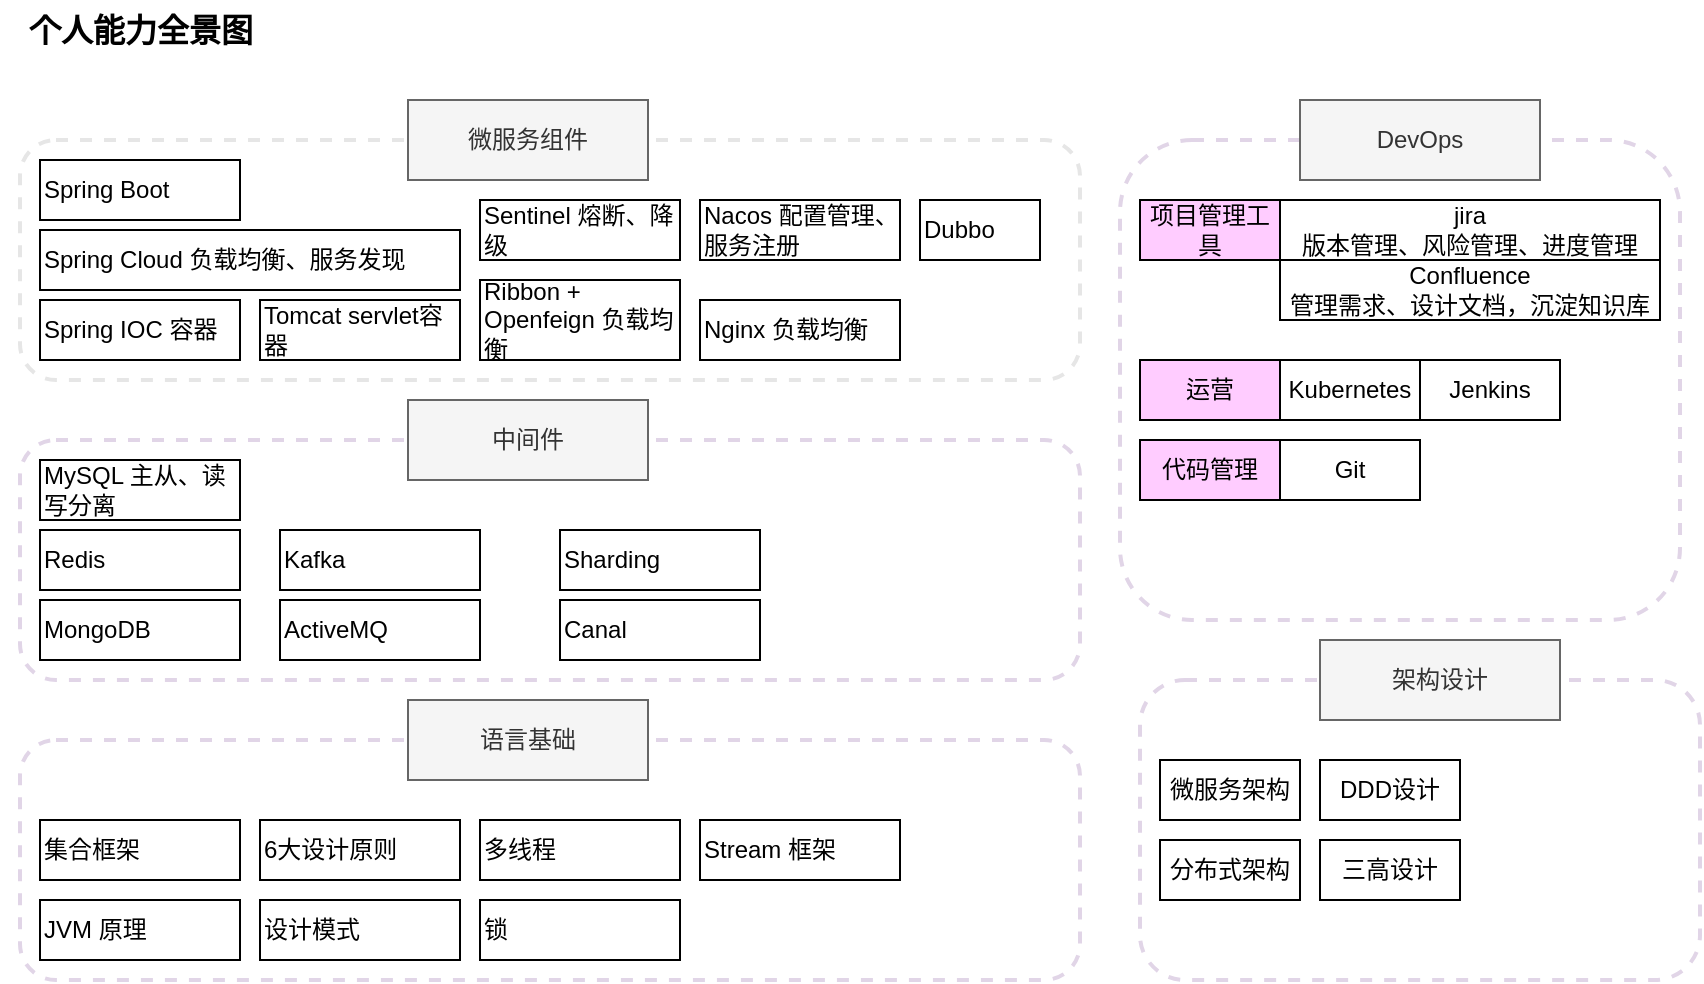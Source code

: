 <mxfile version="26.1.2">
  <diagram name="第 1 页" id="9RM9W3Wnp94HtN_BM854">
    <mxGraphModel dx="1242" dy="785" grid="1" gridSize="10" guides="1" tooltips="1" connect="1" arrows="1" fold="1" page="1" pageScale="1" pageWidth="827" pageHeight="1169" math="0" shadow="0">
      <root>
        <mxCell id="0" />
        <mxCell id="1" parent="0" />
        <mxCell id="Pgkx_FiRMpHMb7DREHxj-1" value="" style="rounded=1;whiteSpace=wrap;html=1;dashed=1;strokeWidth=2;strokeColor=#E6E6E6;" vertex="1" parent="1">
          <mxGeometry x="220" y="170" width="530" height="120" as="geometry" />
        </mxCell>
        <mxCell id="Pgkx_FiRMpHMb7DREHxj-2" value="微服务组件" style="rounded=0;whiteSpace=wrap;html=1;fillColor=#f5f5f5;fontColor=#333333;strokeColor=#666666;" vertex="1" parent="1">
          <mxGeometry x="414" y="150" width="120" height="40" as="geometry" />
        </mxCell>
        <mxCell id="Pgkx_FiRMpHMb7DREHxj-3" value="&lt;font style=&quot;font-size: 16px;&quot;&gt;&lt;b style=&quot;&quot;&gt;个人能力全景图&lt;/b&gt;&lt;/font&gt;" style="text;html=1;align=center;verticalAlign=middle;resizable=0;points=[];autosize=1;strokeColor=none;fillColor=none;" vertex="1" parent="1">
          <mxGeometry x="210" y="100" width="140" height="30" as="geometry" />
        </mxCell>
        <mxCell id="Pgkx_FiRMpHMb7DREHxj-4" value="" style="rounded=1;whiteSpace=wrap;html=1;dashed=1;strokeWidth=2;strokeColor=#E1D5E7;" vertex="1" parent="1">
          <mxGeometry x="220" y="320" width="530" height="120" as="geometry" />
        </mxCell>
        <mxCell id="Pgkx_FiRMpHMb7DREHxj-5" value="中间件" style="rounded=0;whiteSpace=wrap;html=1;fillColor=#f5f5f5;fontColor=#333333;strokeColor=#666666;" vertex="1" parent="1">
          <mxGeometry x="414" y="300" width="120" height="40" as="geometry" />
        </mxCell>
        <mxCell id="Pgkx_FiRMpHMb7DREHxj-6" value="Spring IOC 容器" style="rounded=0;whiteSpace=wrap;html=1;align=left;" vertex="1" parent="1">
          <mxGeometry x="230" y="250" width="100" height="30" as="geometry" />
        </mxCell>
        <mxCell id="Pgkx_FiRMpHMb7DREHxj-7" value="" style="rounded=1;whiteSpace=wrap;html=1;dashed=1;strokeWidth=2;strokeColor=#E1D5E7;" vertex="1" parent="1">
          <mxGeometry x="770" y="170" width="280" height="240" as="geometry" />
        </mxCell>
        <mxCell id="Pgkx_FiRMpHMb7DREHxj-8" value="DevOps" style="rounded=0;whiteSpace=wrap;html=1;fillColor=#f5f5f5;fontColor=#333333;strokeColor=#666666;" vertex="1" parent="1">
          <mxGeometry x="860" y="150" width="120" height="40" as="geometry" />
        </mxCell>
        <mxCell id="Pgkx_FiRMpHMb7DREHxj-9" value="项目管理工具" style="rounded=0;whiteSpace=wrap;html=1;fillColor=#FFCCFF;" vertex="1" parent="1">
          <mxGeometry x="780" y="200" width="70" height="30" as="geometry" />
        </mxCell>
        <mxCell id="Pgkx_FiRMpHMb7DREHxj-10" value="jira&lt;div&gt;版本管理、风险管理、进度管理&lt;/div&gt;" style="rounded=0;whiteSpace=wrap;html=1;" vertex="1" parent="1">
          <mxGeometry x="850" y="200" width="190" height="30" as="geometry" />
        </mxCell>
        <mxCell id="Pgkx_FiRMpHMb7DREHxj-11" value="Spring B&lt;span style=&quot;background-color: transparent; color: light-dark(rgb(0, 0, 0), rgb(255, 255, 255));&quot;&gt;oot&lt;/span&gt;" style="rounded=0;whiteSpace=wrap;html=1;align=left;" vertex="1" parent="1">
          <mxGeometry x="230" y="180" width="100" height="30" as="geometry" />
        </mxCell>
        <mxCell id="Pgkx_FiRMpHMb7DREHxj-12" value="" style="rounded=1;whiteSpace=wrap;html=1;dashed=1;strokeWidth=2;strokeColor=#E1D5E7;" vertex="1" parent="1">
          <mxGeometry x="220" y="470" width="530" height="120" as="geometry" />
        </mxCell>
        <mxCell id="Pgkx_FiRMpHMb7DREHxj-13" value="语言基础" style="rounded=0;whiteSpace=wrap;html=1;fillColor=#f5f5f5;fontColor=#333333;strokeColor=#666666;" vertex="1" parent="1">
          <mxGeometry x="414" y="450" width="120" height="40" as="geometry" />
        </mxCell>
        <mxCell id="Pgkx_FiRMpHMb7DREHxj-14" value="JVM 原理" style="rounded=0;whiteSpace=wrap;html=1;align=left;" vertex="1" parent="1">
          <mxGeometry x="230" y="550" width="100" height="30" as="geometry" />
        </mxCell>
        <mxCell id="Pgkx_FiRMpHMb7DREHxj-15" value="Kafka" style="rounded=0;whiteSpace=wrap;html=1;align=left;" vertex="1" parent="1">
          <mxGeometry x="350" y="365" width="100" height="30" as="geometry" />
        </mxCell>
        <mxCell id="Pgkx_FiRMpHMb7DREHxj-16" value="Canal" style="rounded=0;whiteSpace=wrap;html=1;align=left;" vertex="1" parent="1">
          <mxGeometry x="490" y="400" width="100" height="30" as="geometry" />
        </mxCell>
        <mxCell id="Pgkx_FiRMpHMb7DREHxj-17" value="Spring Cloud 负载均衡、服务发现" style="rounded=0;whiteSpace=wrap;html=1;align=left;" vertex="1" parent="1">
          <mxGeometry x="230" y="215" width="210" height="30" as="geometry" />
        </mxCell>
        <mxCell id="Pgkx_FiRMpHMb7DREHxj-18" value="Sharding" style="rounded=0;whiteSpace=wrap;html=1;align=left;" vertex="1" parent="1">
          <mxGeometry x="490" y="365" width="100" height="30" as="geometry" />
        </mxCell>
        <mxCell id="Pgkx_FiRMpHMb7DREHxj-19" value="Tomcat servlet容器" style="rounded=0;whiteSpace=wrap;html=1;align=left;" vertex="1" parent="1">
          <mxGeometry x="340" y="250" width="100" height="30" as="geometry" />
        </mxCell>
        <mxCell id="Pgkx_FiRMpHMb7DREHxj-20" value="运营" style="rounded=0;whiteSpace=wrap;html=1;fillColor=#FFCCFF;" vertex="1" parent="1">
          <mxGeometry x="780" y="280" width="70" height="30" as="geometry" />
        </mxCell>
        <mxCell id="Pgkx_FiRMpHMb7DREHxj-21" value="Kubernetes" style="rounded=0;whiteSpace=wrap;html=1;" vertex="1" parent="1">
          <mxGeometry x="850" y="280" width="70" height="30" as="geometry" />
        </mxCell>
        <mxCell id="Pgkx_FiRMpHMb7DREHxj-22" value="Jenkins" style="rounded=0;whiteSpace=wrap;html=1;" vertex="1" parent="1">
          <mxGeometry x="920" y="280" width="70" height="30" as="geometry" />
        </mxCell>
        <mxCell id="Pgkx_FiRMpHMb7DREHxj-23" value="代码管理" style="rounded=0;whiteSpace=wrap;html=1;fillColor=#FFCCFF;" vertex="1" parent="1">
          <mxGeometry x="780" y="320" width="70" height="30" as="geometry" />
        </mxCell>
        <mxCell id="Pgkx_FiRMpHMb7DREHxj-24" value="Git" style="rounded=0;whiteSpace=wrap;html=1;" vertex="1" parent="1">
          <mxGeometry x="850" y="320" width="70" height="30" as="geometry" />
        </mxCell>
        <mxCell id="Pgkx_FiRMpHMb7DREHxj-25" value="Confluence&lt;div&gt;管理需求、设计文档，沉淀知识库&lt;/div&gt;" style="rounded=0;whiteSpace=wrap;html=1;" vertex="1" parent="1">
          <mxGeometry x="850" y="230" width="190" height="30" as="geometry" />
        </mxCell>
        <mxCell id="Pgkx_FiRMpHMb7DREHxj-26" value="MySQL 主从、读写分离" style="rounded=0;whiteSpace=wrap;html=1;align=left;" vertex="1" parent="1">
          <mxGeometry x="230" y="330" width="100" height="30" as="geometry" />
        </mxCell>
        <mxCell id="Pgkx_FiRMpHMb7DREHxj-27" value="Redis" style="rounded=0;whiteSpace=wrap;html=1;align=left;" vertex="1" parent="1">
          <mxGeometry x="230" y="365" width="100" height="30" as="geometry" />
        </mxCell>
        <mxCell id="Pgkx_FiRMpHMb7DREHxj-28" value="" style="rounded=1;whiteSpace=wrap;html=1;dashed=1;strokeWidth=2;strokeColor=#E1D5E7;" vertex="1" parent="1">
          <mxGeometry x="780" y="440" width="280" height="150" as="geometry" />
        </mxCell>
        <mxCell id="Pgkx_FiRMpHMb7DREHxj-29" value="架构设计" style="rounded=0;whiteSpace=wrap;html=1;fillColor=#f5f5f5;fontColor=#333333;strokeColor=#666666;" vertex="1" parent="1">
          <mxGeometry x="870" y="420" width="120" height="40" as="geometry" />
        </mxCell>
        <mxCell id="Pgkx_FiRMpHMb7DREHxj-30" value="微服务架构" style="rounded=0;whiteSpace=wrap;html=1;" vertex="1" parent="1">
          <mxGeometry x="790" y="480" width="70" height="30" as="geometry" />
        </mxCell>
        <mxCell id="Pgkx_FiRMpHMb7DREHxj-31" value="分布式架构" style="rounded=0;whiteSpace=wrap;html=1;" vertex="1" parent="1">
          <mxGeometry x="790" y="520" width="70" height="30" as="geometry" />
        </mxCell>
        <mxCell id="Pgkx_FiRMpHMb7DREHxj-32" value="DDD设计" style="rounded=0;whiteSpace=wrap;html=1;" vertex="1" parent="1">
          <mxGeometry x="870" y="480" width="70" height="30" as="geometry" />
        </mxCell>
        <mxCell id="Pgkx_FiRMpHMb7DREHxj-33" value="三高设计" style="rounded=0;whiteSpace=wrap;html=1;" vertex="1" parent="1">
          <mxGeometry x="870" y="520" width="70" height="30" as="geometry" />
        </mxCell>
        <mxCell id="Pgkx_FiRMpHMb7DREHxj-34" value="集合框架" style="rounded=0;whiteSpace=wrap;html=1;align=left;" vertex="1" parent="1">
          <mxGeometry x="230" y="510" width="100" height="30" as="geometry" />
        </mxCell>
        <mxCell id="Pgkx_FiRMpHMb7DREHxj-35" value="6大设计原则" style="rounded=0;whiteSpace=wrap;html=1;align=left;" vertex="1" parent="1">
          <mxGeometry x="340" y="510" width="100" height="30" as="geometry" />
        </mxCell>
        <mxCell id="Pgkx_FiRMpHMb7DREHxj-36" value="设计模式" style="rounded=0;whiteSpace=wrap;html=1;align=left;" vertex="1" parent="1">
          <mxGeometry x="340" y="550" width="100" height="30" as="geometry" />
        </mxCell>
        <mxCell id="Pgkx_FiRMpHMb7DREHxj-37" value="多线程" style="rounded=0;whiteSpace=wrap;html=1;align=left;" vertex="1" parent="1">
          <mxGeometry x="450" y="510" width="100" height="30" as="geometry" />
        </mxCell>
        <mxCell id="Pgkx_FiRMpHMb7DREHxj-38" value="锁" style="rounded=0;whiteSpace=wrap;html=1;align=left;" vertex="1" parent="1">
          <mxGeometry x="450" y="550" width="100" height="30" as="geometry" />
        </mxCell>
        <mxCell id="Pgkx_FiRMpHMb7DREHxj-39" value="Nginx 负载均衡" style="rounded=0;whiteSpace=wrap;html=1;align=left;" vertex="1" parent="1">
          <mxGeometry x="560" y="250" width="100" height="30" as="geometry" />
        </mxCell>
        <mxCell id="Pgkx_FiRMpHMb7DREHxj-40" value="MongoDB" style="rounded=0;whiteSpace=wrap;html=1;align=left;" vertex="1" parent="1">
          <mxGeometry x="230" y="400" width="100" height="30" as="geometry" />
        </mxCell>
        <mxCell id="Pgkx_FiRMpHMb7DREHxj-41" value="ActiveMQ" style="rounded=0;whiteSpace=wrap;html=1;align=left;" vertex="1" parent="1">
          <mxGeometry x="350" y="400" width="100" height="30" as="geometry" />
        </mxCell>
        <mxCell id="Pgkx_FiRMpHMb7DREHxj-42" value="Nacos 配置管理、服务注册" style="rounded=0;whiteSpace=wrap;html=1;align=left;" vertex="1" parent="1">
          <mxGeometry x="560" y="200" width="100" height="30" as="geometry" />
        </mxCell>
        <mxCell id="Pgkx_FiRMpHMb7DREHxj-43" value="Dubbo" style="rounded=0;whiteSpace=wrap;html=1;align=left;" vertex="1" parent="1">
          <mxGeometry x="670" y="200" width="60" height="30" as="geometry" />
        </mxCell>
        <mxCell id="Pgkx_FiRMpHMb7DREHxj-44" value="Sentinel 熔断、降级" style="rounded=0;whiteSpace=wrap;html=1;align=left;" vertex="1" parent="1">
          <mxGeometry x="450" y="200" width="100" height="30" as="geometry" />
        </mxCell>
        <mxCell id="Pgkx_FiRMpHMb7DREHxj-45" value="Ribbon + Openfeign 负载均衡" style="rounded=0;whiteSpace=wrap;html=1;align=left;" vertex="1" parent="1">
          <mxGeometry x="450" y="240" width="100" height="40" as="geometry" />
        </mxCell>
        <mxCell id="Pgkx_FiRMpHMb7DREHxj-46" value="Stream 框架" style="rounded=0;whiteSpace=wrap;html=1;align=left;" vertex="1" parent="1">
          <mxGeometry x="560" y="510" width="100" height="30" as="geometry" />
        </mxCell>
      </root>
    </mxGraphModel>
  </diagram>
</mxfile>
